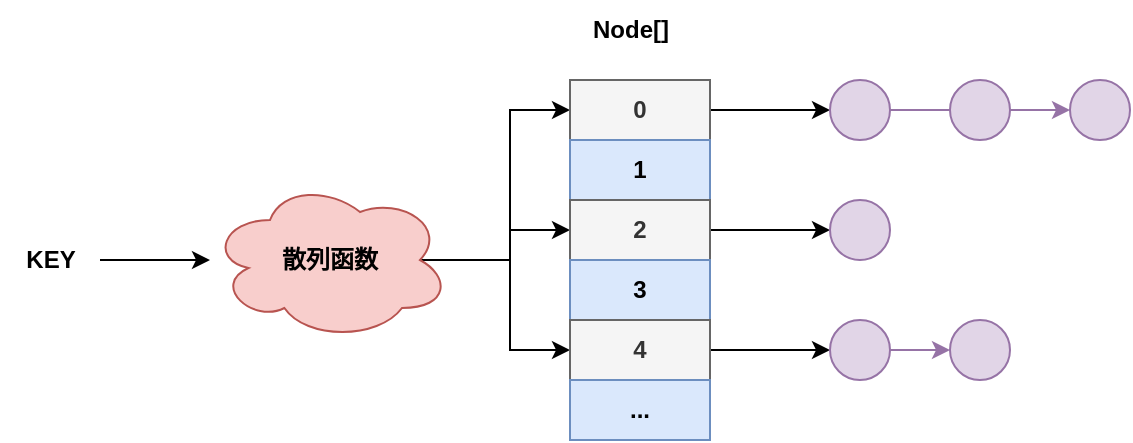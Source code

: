 <mxfile version="20.3.0" type="device"><diagram id="rTIjyO_J_4V0-rwpmdkM" name="第 1 页"><mxGraphModel dx="1038" dy="659" grid="1" gridSize="10" guides="1" tooltips="1" connect="1" arrows="1" fold="1" page="1" pageScale="1" pageWidth="827" pageHeight="1169" math="0" shadow="0"><root><mxCell id="0"/><mxCell id="1" parent="0"/><mxCell id="9fnDbnr3osnHcIGdsOUN-10" style="edgeStyle=orthogonalEdgeStyle;rounded=0;orthogonalLoop=1;jettySize=auto;html=1;exitX=0.875;exitY=0.5;exitDx=0;exitDy=0;exitPerimeter=0;entryX=0;entryY=0.5;entryDx=0;entryDy=0;" edge="1" parent="1" source="9fnDbnr3osnHcIGdsOUN-1" target="9fnDbnr3osnHcIGdsOUN-4"><mxGeometry relative="1" as="geometry"/></mxCell><mxCell id="9fnDbnr3osnHcIGdsOUN-11" style="edgeStyle=orthogonalEdgeStyle;rounded=0;orthogonalLoop=1;jettySize=auto;html=1;exitX=0.875;exitY=0.5;exitDx=0;exitDy=0;exitPerimeter=0;entryX=0;entryY=0.5;entryDx=0;entryDy=0;" edge="1" parent="1" source="9fnDbnr3osnHcIGdsOUN-1" target="9fnDbnr3osnHcIGdsOUN-8"><mxGeometry relative="1" as="geometry"/></mxCell><mxCell id="9fnDbnr3osnHcIGdsOUN-12" style="edgeStyle=orthogonalEdgeStyle;rounded=0;orthogonalLoop=1;jettySize=auto;html=1;exitX=0.875;exitY=0.5;exitDx=0;exitDy=0;exitPerimeter=0;" edge="1" parent="1" source="9fnDbnr3osnHcIGdsOUN-1" target="9fnDbnr3osnHcIGdsOUN-6"><mxGeometry relative="1" as="geometry"/></mxCell><mxCell id="9fnDbnr3osnHcIGdsOUN-1" value="散列函数" style="ellipse;shape=cloud;whiteSpace=wrap;html=1;fillColor=#f8cecc;strokeColor=#b85450;fontStyle=1" vertex="1" parent="1"><mxGeometry x="250" y="260" width="120" height="80" as="geometry"/></mxCell><mxCell id="9fnDbnr3osnHcIGdsOUN-3" value="" style="edgeStyle=orthogonalEdgeStyle;rounded=0;orthogonalLoop=1;jettySize=auto;html=1;" edge="1" parent="1" source="9fnDbnr3osnHcIGdsOUN-2" target="9fnDbnr3osnHcIGdsOUN-1"><mxGeometry relative="1" as="geometry"/></mxCell><mxCell id="9fnDbnr3osnHcIGdsOUN-2" value="&lt;b&gt;KEY&lt;/b&gt;" style="text;html=1;align=center;verticalAlign=middle;resizable=0;points=[];autosize=1;strokeColor=none;fillColor=none;" vertex="1" parent="1"><mxGeometry x="145" y="285" width="50" height="30" as="geometry"/></mxCell><mxCell id="9fnDbnr3osnHcIGdsOUN-21" style="edgeStyle=orthogonalEdgeStyle;rounded=0;orthogonalLoop=1;jettySize=auto;html=1;exitX=1;exitY=0.5;exitDx=0;exitDy=0;entryX=0;entryY=0.5;entryDx=0;entryDy=0;" edge="1" parent="1" source="9fnDbnr3osnHcIGdsOUN-4" target="9fnDbnr3osnHcIGdsOUN-13"><mxGeometry relative="1" as="geometry"/></mxCell><mxCell id="9fnDbnr3osnHcIGdsOUN-4" value="0" style="rounded=0;whiteSpace=wrap;html=1;fillColor=#f5f5f5;fontColor=#333333;strokeColor=#666666;fontStyle=1" vertex="1" parent="1"><mxGeometry x="430" y="210" width="70" height="30" as="geometry"/></mxCell><mxCell id="9fnDbnr3osnHcIGdsOUN-5" value="1" style="rounded=0;whiteSpace=wrap;html=1;fillColor=#dae8fc;strokeColor=#6c8ebf;fontStyle=1" vertex="1" parent="1"><mxGeometry x="430" y="240" width="70" height="30" as="geometry"/></mxCell><mxCell id="9fnDbnr3osnHcIGdsOUN-23" value="" style="edgeStyle=orthogonalEdgeStyle;rounded=0;orthogonalLoop=1;jettySize=auto;html=1;" edge="1" parent="1" source="9fnDbnr3osnHcIGdsOUN-6" target="9fnDbnr3osnHcIGdsOUN-16"><mxGeometry relative="1" as="geometry"/></mxCell><mxCell id="9fnDbnr3osnHcIGdsOUN-6" value="2" style="rounded=0;whiteSpace=wrap;html=1;fillColor=#f5f5f5;fontColor=#333333;strokeColor=#666666;fontStyle=1" vertex="1" parent="1"><mxGeometry x="430" y="270" width="70" height="30" as="geometry"/></mxCell><mxCell id="9fnDbnr3osnHcIGdsOUN-7" value="3" style="rounded=0;whiteSpace=wrap;html=1;fillColor=#dae8fc;strokeColor=#6c8ebf;fontStyle=1" vertex="1" parent="1"><mxGeometry x="430" y="300" width="70" height="30" as="geometry"/></mxCell><mxCell id="9fnDbnr3osnHcIGdsOUN-24" value="" style="edgeStyle=orthogonalEdgeStyle;rounded=0;orthogonalLoop=1;jettySize=auto;html=1;" edge="1" parent="1" source="9fnDbnr3osnHcIGdsOUN-8" target="9fnDbnr3osnHcIGdsOUN-17"><mxGeometry relative="1" as="geometry"/></mxCell><mxCell id="9fnDbnr3osnHcIGdsOUN-8" value="4" style="rounded=0;whiteSpace=wrap;html=1;fillColor=#f5f5f5;fontColor=#333333;strokeColor=#666666;fontStyle=1" vertex="1" parent="1"><mxGeometry x="430" y="330" width="70" height="30" as="geometry"/></mxCell><mxCell id="9fnDbnr3osnHcIGdsOUN-9" value="..." style="rounded=0;whiteSpace=wrap;html=1;fillColor=#dae8fc;strokeColor=#6c8ebf;fontStyle=1" vertex="1" parent="1"><mxGeometry x="430" y="360" width="70" height="30" as="geometry"/></mxCell><mxCell id="9fnDbnr3osnHcIGdsOUN-22" value="" style="edgeStyle=orthogonalEdgeStyle;rounded=0;orthogonalLoop=1;jettySize=auto;html=1;fillColor=#e1d5e7;strokeColor=#9673a6;" edge="1" parent="1" source="9fnDbnr3osnHcIGdsOUN-13" target="9fnDbnr3osnHcIGdsOUN-15"><mxGeometry relative="1" as="geometry"/></mxCell><mxCell id="9fnDbnr3osnHcIGdsOUN-13" value="" style="ellipse;whiteSpace=wrap;html=1;aspect=fixed;fillColor=#e1d5e7;strokeColor=#9673a6;" vertex="1" parent="1"><mxGeometry x="560" y="210" width="30" height="30" as="geometry"/></mxCell><mxCell id="9fnDbnr3osnHcIGdsOUN-14" value="" style="ellipse;whiteSpace=wrap;html=1;aspect=fixed;fillColor=#e1d5e7;strokeColor=#9673a6;" vertex="1" parent="1"><mxGeometry x="620" y="210" width="30" height="30" as="geometry"/></mxCell><mxCell id="9fnDbnr3osnHcIGdsOUN-15" value="" style="ellipse;whiteSpace=wrap;html=1;aspect=fixed;fillColor=#e1d5e7;strokeColor=#9673a6;" vertex="1" parent="1"><mxGeometry x="680" y="210" width="30" height="30" as="geometry"/></mxCell><mxCell id="9fnDbnr3osnHcIGdsOUN-16" value="" style="ellipse;whiteSpace=wrap;html=1;aspect=fixed;fillColor=#e1d5e7;strokeColor=#9673a6;" vertex="1" parent="1"><mxGeometry x="560" y="270" width="30" height="30" as="geometry"/></mxCell><mxCell id="9fnDbnr3osnHcIGdsOUN-25" value="" style="edgeStyle=orthogonalEdgeStyle;rounded=0;orthogonalLoop=1;jettySize=auto;html=1;fillColor=#e1d5e7;strokeColor=#9673a6;" edge="1" parent="1" source="9fnDbnr3osnHcIGdsOUN-17" target="9fnDbnr3osnHcIGdsOUN-18"><mxGeometry relative="1" as="geometry"/></mxCell><mxCell id="9fnDbnr3osnHcIGdsOUN-17" value="" style="ellipse;whiteSpace=wrap;html=1;aspect=fixed;fillColor=#e1d5e7;strokeColor=#9673a6;" vertex="1" parent="1"><mxGeometry x="560" y="330" width="30" height="30" as="geometry"/></mxCell><mxCell id="9fnDbnr3osnHcIGdsOUN-18" value="" style="ellipse;whiteSpace=wrap;html=1;aspect=fixed;fillColor=#e1d5e7;strokeColor=#9673a6;" vertex="1" parent="1"><mxGeometry x="620" y="330" width="30" height="30" as="geometry"/></mxCell><mxCell id="9fnDbnr3osnHcIGdsOUN-26" value="&lt;b&gt;Node[]&lt;/b&gt;" style="text;html=1;align=center;verticalAlign=middle;resizable=0;points=[];autosize=1;strokeColor=none;fillColor=none;" vertex="1" parent="1"><mxGeometry x="430" y="170" width="60" height="30" as="geometry"/></mxCell></root></mxGraphModel></diagram></mxfile>